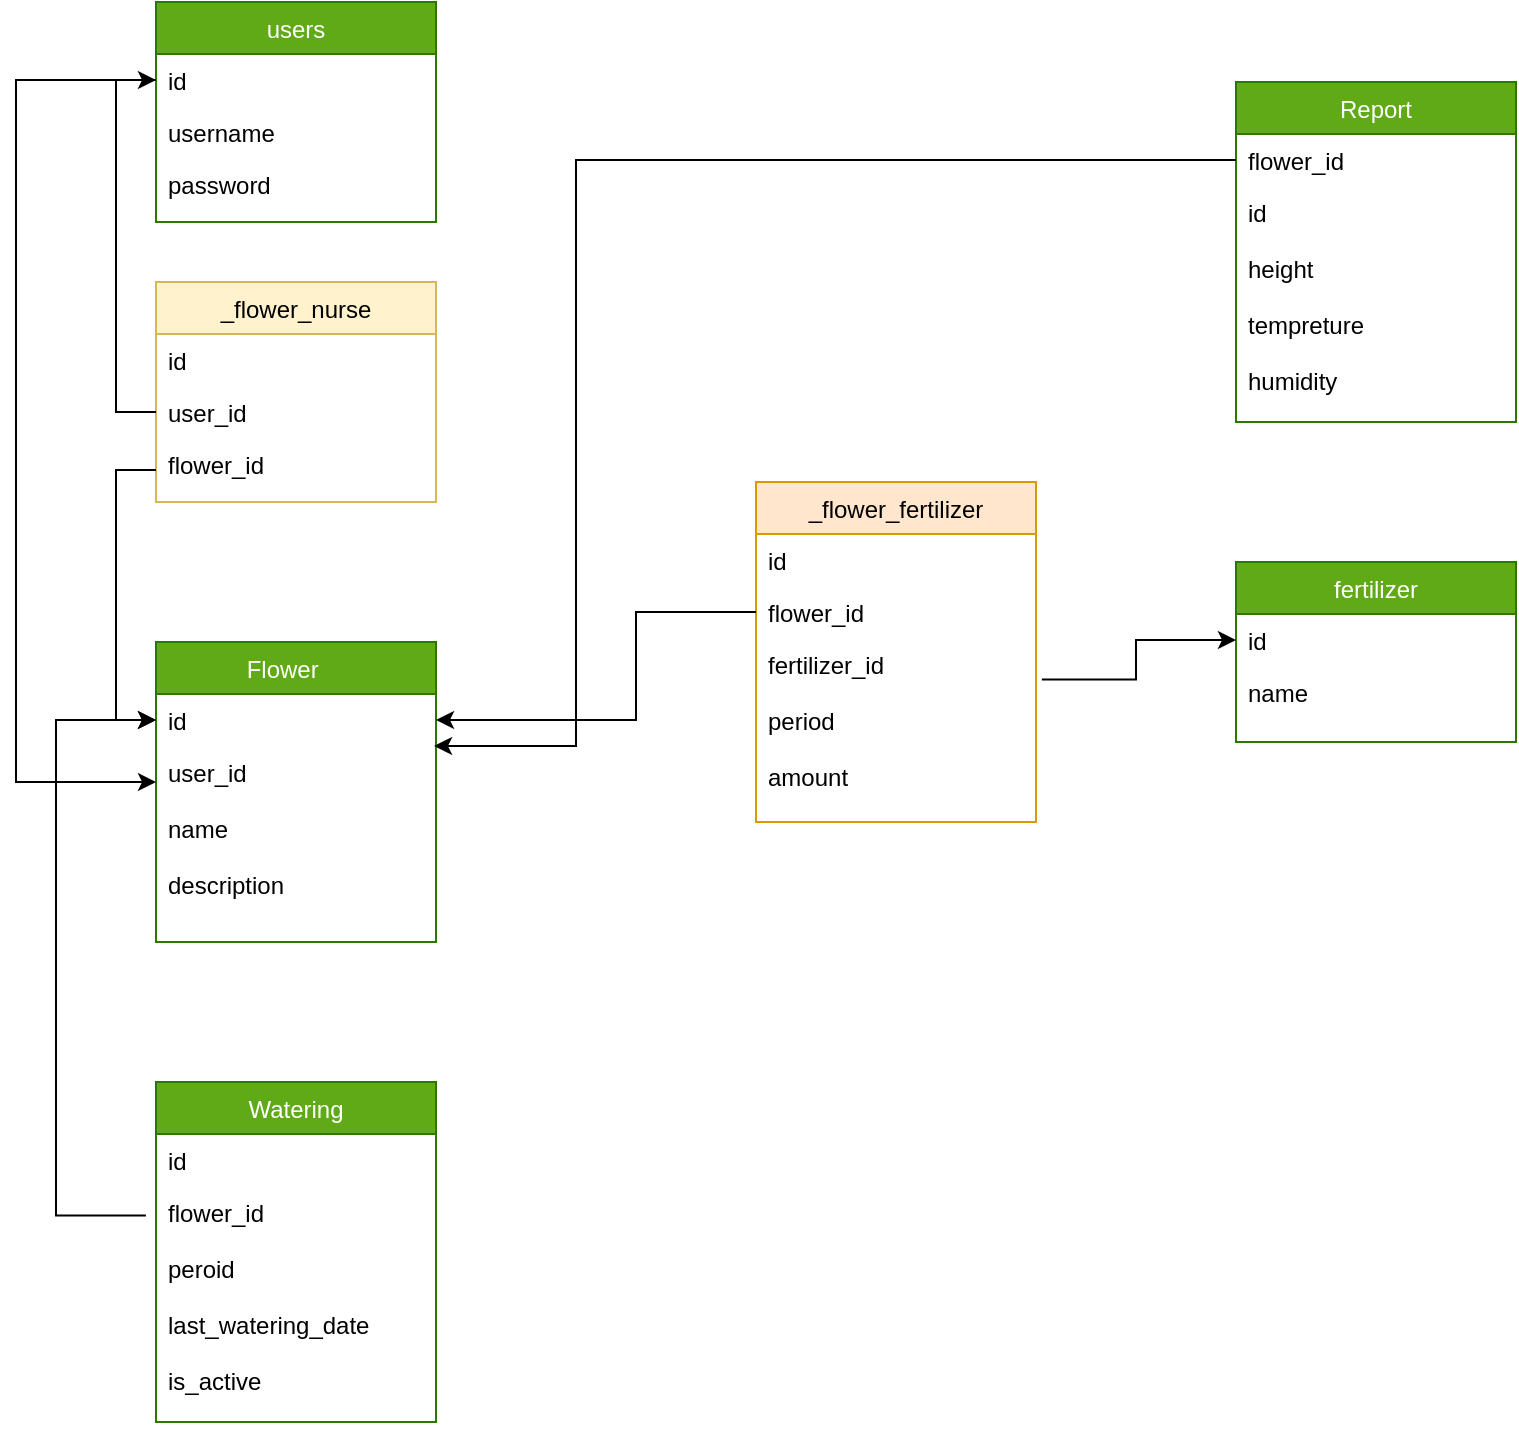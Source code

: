 <mxfile version="16.6.4" type="device"><diagram id="C5RBs43oDa-KdzZeNtuy" name="Page-1"><mxGraphModel dx="868" dy="481" grid="1" gridSize="10" guides="1" tooltips="1" connect="1" arrows="1" fold="1" page="1" pageScale="1" pageWidth="827" pageHeight="1169" math="0" shadow="0"><root><mxCell id="WIyWlLk6GJQsqaUBKTNV-0"/><mxCell id="WIyWlLk6GJQsqaUBKTNV-1" parent="WIyWlLk6GJQsqaUBKTNV-0"/><mxCell id="7OMx_V0KcF4qJzkNnE-v-23" value="Flower    " style="swimlane;fontStyle=0;childLayout=stackLayout;horizontal=1;startSize=26;fillColor=#60a917;horizontalStack=0;resizeParent=1;resizeParentMax=0;resizeLast=0;collapsible=1;marginBottom=0;strokeColor=#2D7600;fontColor=#ffffff;" parent="WIyWlLk6GJQsqaUBKTNV-1" vertex="1"><mxGeometry x="110" y="340" width="140" height="150" as="geometry"/></mxCell><mxCell id="7OMx_V0KcF4qJzkNnE-v-24" value="id&#xA;&#xA;&#xA;user_id&#xA;&#xA;&#xA;&#xA;" style="text;strokeColor=none;fillColor=none;align=left;verticalAlign=top;spacingLeft=4;spacingRight=4;overflow=hidden;rotatable=0;points=[[0,0.5],[1,0.5]];portConstraint=eastwest;" parent="7OMx_V0KcF4qJzkNnE-v-23" vertex="1"><mxGeometry y="26" width="140" height="26" as="geometry"/></mxCell><mxCell id="7OMx_V0KcF4qJzkNnE-v-25" value="user_id&#xA;&#xA;name&#xA;&#xA;description" style="text;strokeColor=none;fillColor=none;align=left;verticalAlign=top;spacingLeft=4;spacingRight=4;overflow=hidden;rotatable=0;points=[[0,0.5],[1,0.5]];portConstraint=eastwest;" parent="7OMx_V0KcF4qJzkNnE-v-23" vertex="1"><mxGeometry y="52" width="140" height="98" as="geometry"/></mxCell><mxCell id="7OMx_V0KcF4qJzkNnE-v-27" value="Report" style="swimlane;fontStyle=0;childLayout=stackLayout;horizontal=1;startSize=26;fillColor=#60a917;horizontalStack=0;resizeParent=1;resizeParentMax=0;resizeLast=0;collapsible=1;marginBottom=0;strokeColor=#2D7600;fontColor=#ffffff;" parent="WIyWlLk6GJQsqaUBKTNV-1" vertex="1"><mxGeometry x="650" y="60" width="140" height="170" as="geometry"/></mxCell><mxCell id="7OMx_V0KcF4qJzkNnE-v-29" value="flower_id" style="text;strokeColor=none;fillColor=none;align=left;verticalAlign=top;spacingLeft=4;spacingRight=4;overflow=hidden;rotatable=0;points=[[0,0.5],[1,0.5]];portConstraint=eastwest;" parent="7OMx_V0KcF4qJzkNnE-v-27" vertex="1"><mxGeometry y="26" width="140" height="26" as="geometry"/></mxCell><mxCell id="7OMx_V0KcF4qJzkNnE-v-28" value="id" style="text;strokeColor=none;fillColor=none;align=left;verticalAlign=top;spacingLeft=4;spacingRight=4;overflow=hidden;rotatable=0;points=[[0,0.5],[1,0.5]];portConstraint=eastwest;" parent="7OMx_V0KcF4qJzkNnE-v-27" vertex="1"><mxGeometry y="52" width="140" height="28" as="geometry"/></mxCell><mxCell id="7OMx_V0KcF4qJzkNnE-v-30" value="height&#xA;&#xA;tempreture&#xA;&#xA;humidity&#xA;&#xA;&#xA;" style="text;strokeColor=none;fillColor=none;align=left;verticalAlign=top;spacingLeft=4;spacingRight=4;overflow=hidden;rotatable=0;points=[[0,0.5],[1,0.5]];portConstraint=eastwest;" parent="7OMx_V0KcF4qJzkNnE-v-27" vertex="1"><mxGeometry y="80" width="140" height="90" as="geometry"/></mxCell><mxCell id="7OMx_V0KcF4qJzkNnE-v-32" value="Watering" style="swimlane;fontStyle=0;childLayout=stackLayout;horizontal=1;startSize=26;fillColor=#60a917;horizontalStack=0;resizeParent=1;resizeParentMax=0;resizeLast=0;collapsible=1;marginBottom=0;strokeColor=#2D7600;fontColor=#ffffff;" parent="WIyWlLk6GJQsqaUBKTNV-1" vertex="1"><mxGeometry x="110" y="560" width="140" height="170" as="geometry"/></mxCell><mxCell id="7OMx_V0KcF4qJzkNnE-v-33" value="id&#xA;&#xA;&#xA;" style="text;strokeColor=none;fillColor=none;align=left;verticalAlign=top;spacingLeft=4;spacingRight=4;overflow=hidden;rotatable=0;points=[[0,0.5],[1,0.5]];portConstraint=eastwest;" parent="7OMx_V0KcF4qJzkNnE-v-32" vertex="1"><mxGeometry y="26" width="140" height="26" as="geometry"/></mxCell><mxCell id="7OMx_V0KcF4qJzkNnE-v-34" value="flower_id&#xA;&#xA;peroid&#xA;&#xA;last_watering_date&#xA;&#xA;is_active&#xA;" style="text;strokeColor=none;fillColor=none;align=left;verticalAlign=top;spacingLeft=4;spacingRight=4;overflow=hidden;rotatable=0;points=[[0,0.5],[1,0.5]];portConstraint=eastwest;" parent="7OMx_V0KcF4qJzkNnE-v-32" vertex="1"><mxGeometry y="52" width="140" height="118" as="geometry"/></mxCell><mxCell id="ZeU_xp0gggnOBlujm-3x-4" value="fertilizer" style="swimlane;fontStyle=0;childLayout=stackLayout;horizontal=1;startSize=26;fillColor=#60a917;horizontalStack=0;resizeParent=1;resizeParentMax=0;resizeLast=0;collapsible=1;marginBottom=0;strokeColor=#2D7600;fontColor=#ffffff;" parent="WIyWlLk6GJQsqaUBKTNV-1" vertex="1"><mxGeometry x="650" y="300" width="140" height="90" as="geometry"/></mxCell><mxCell id="ZeU_xp0gggnOBlujm-3x-5" value="id" style="text;strokeColor=none;fillColor=none;align=left;verticalAlign=top;spacingLeft=4;spacingRight=4;overflow=hidden;rotatable=0;points=[[0,0.5],[1,0.5]];portConstraint=eastwest;" parent="ZeU_xp0gggnOBlujm-3x-4" vertex="1"><mxGeometry y="26" width="140" height="26" as="geometry"/></mxCell><mxCell id="ZeU_xp0gggnOBlujm-3x-6" value="name" style="text;strokeColor=none;fillColor=none;align=left;verticalAlign=top;spacingLeft=4;spacingRight=4;overflow=hidden;rotatable=0;points=[[0,0.5],[1,0.5]];portConstraint=eastwest;" parent="ZeU_xp0gggnOBlujm-3x-4" vertex="1"><mxGeometry y="52" width="140" height="38" as="geometry"/></mxCell><mxCell id="ZeU_xp0gggnOBlujm-3x-8" value="_flower_fertilizer" style="swimlane;fontStyle=0;childLayout=stackLayout;horizontal=1;startSize=26;fillColor=#ffe6cc;horizontalStack=0;resizeParent=1;resizeParentMax=0;resizeLast=0;collapsible=1;marginBottom=0;strokeColor=#d79b00;" parent="WIyWlLk6GJQsqaUBKTNV-1" vertex="1"><mxGeometry x="410" y="260" width="140" height="170" as="geometry"/></mxCell><mxCell id="ZeU_xp0gggnOBlujm-3x-9" value="id" style="text;strokeColor=none;fillColor=none;align=left;verticalAlign=top;spacingLeft=4;spacingRight=4;overflow=hidden;rotatable=0;points=[[0,0.5],[1,0.5]];portConstraint=eastwest;" parent="ZeU_xp0gggnOBlujm-3x-8" vertex="1"><mxGeometry y="26" width="140" height="26" as="geometry"/></mxCell><mxCell id="ZeU_xp0gggnOBlujm-3x-10" value="flower_id" style="text;strokeColor=none;fillColor=none;align=left;verticalAlign=top;spacingLeft=4;spacingRight=4;overflow=hidden;rotatable=0;points=[[0,0.5],[1,0.5]];portConstraint=eastwest;" parent="ZeU_xp0gggnOBlujm-3x-8" vertex="1"><mxGeometry y="52" width="140" height="26" as="geometry"/></mxCell><mxCell id="ZeU_xp0gggnOBlujm-3x-11" value="fertilizer_id&#xA;&#xA;period&#xA;&#xA;amount&#xA;" style="text;strokeColor=none;fillColor=none;align=left;verticalAlign=top;spacingLeft=4;spacingRight=4;overflow=hidden;rotatable=0;points=[[0,0.5],[1,0.5]];portConstraint=eastwest;" parent="ZeU_xp0gggnOBlujm-3x-8" vertex="1"><mxGeometry y="78" width="140" height="92" as="geometry"/></mxCell><mxCell id="ZeU_xp0gggnOBlujm-3x-13" value="" style="edgeStyle=elbowEdgeStyle;elbow=horizontal;endArrow=classic;html=1;rounded=0;entryX=1;entryY=0.5;entryDx=0;entryDy=0;exitX=0;exitY=0.5;exitDx=0;exitDy=0;" parent="WIyWlLk6GJQsqaUBKTNV-1" source="ZeU_xp0gggnOBlujm-3x-10" target="7OMx_V0KcF4qJzkNnE-v-24" edge="1"><mxGeometry width="50" height="50" relative="1" as="geometry"><mxPoint x="390" y="270" as="sourcePoint"/><mxPoint x="350" y="110" as="targetPoint"/><Array as="points"><mxPoint x="350" y="350"/><mxPoint x="330" y="320"/><mxPoint x="320" y="270"/><mxPoint x="310" y="220"/><mxPoint x="300" y="190"/><mxPoint x="350" y="270"/><mxPoint x="340" y="190"/></Array></mxGeometry></mxCell><mxCell id="ZeU_xp0gggnOBlujm-3x-15" value="" style="edgeStyle=orthogonalEdgeStyle;elbow=horizontal;endArrow=classic;html=1;rounded=0;exitX=1.021;exitY=0.226;exitDx=0;exitDy=0;entryX=0;entryY=0.5;entryDx=0;entryDy=0;exitPerimeter=0;" parent="WIyWlLk6GJQsqaUBKTNV-1" source="ZeU_xp0gggnOBlujm-3x-11" target="ZeU_xp0gggnOBlujm-3x-5" edge="1"><mxGeometry width="50" height="50" relative="1" as="geometry"><mxPoint x="440" y="220" as="sourcePoint"/><mxPoint x="390" y="270" as="targetPoint"/></mxGeometry></mxCell><mxCell id="ZeU_xp0gggnOBlujm-3x-17" value="" style="edgeStyle=elbowEdgeStyle;elbow=horizontal;endArrow=classic;html=1;rounded=0;exitX=-0.036;exitY=0.125;exitDx=0;exitDy=0;exitPerimeter=0;entryX=0;entryY=0.5;entryDx=0;entryDy=0;" parent="WIyWlLk6GJQsqaUBKTNV-1" source="7OMx_V0KcF4qJzkNnE-v-34" target="7OMx_V0KcF4qJzkNnE-v-24" edge="1"><mxGeometry width="50" height="50" relative="1" as="geometry"><mxPoint x="240" y="270" as="sourcePoint"/><mxPoint x="60" y="110" as="targetPoint"/><Array as="points"><mxPoint x="60" y="250"/></Array></mxGeometry></mxCell><mxCell id="FKolw7XWRWXcD-xyYLu4-0" value="users" style="swimlane;fontStyle=0;childLayout=stackLayout;horizontal=1;startSize=26;fillColor=#60a917;horizontalStack=0;resizeParent=1;resizeParentMax=0;resizeLast=0;collapsible=1;marginBottom=0;fontColor=#ffffff;strokeColor=#2D7600;" parent="WIyWlLk6GJQsqaUBKTNV-1" vertex="1"><mxGeometry x="110" y="20" width="140" height="110" as="geometry"/></mxCell><mxCell id="FKolw7XWRWXcD-xyYLu4-2" value="id" style="text;strokeColor=none;fillColor=none;align=left;verticalAlign=top;spacingLeft=4;spacingRight=4;overflow=hidden;rotatable=0;points=[[0,0.5],[1,0.5]];portConstraint=eastwest;" parent="FKolw7XWRWXcD-xyYLu4-0" vertex="1"><mxGeometry y="26" width="140" height="26" as="geometry"/></mxCell><mxCell id="FKolw7XWRWXcD-xyYLu4-1" value="username" style="text;strokeColor=none;fillColor=none;align=left;verticalAlign=top;spacingLeft=4;spacingRight=4;overflow=hidden;rotatable=0;points=[[0,0.5],[1,0.5]];portConstraint=eastwest;" parent="FKolw7XWRWXcD-xyYLu4-0" vertex="1"><mxGeometry y="52" width="140" height="26" as="geometry"/></mxCell><mxCell id="FKolw7XWRWXcD-xyYLu4-3" value="password" style="text;strokeColor=none;fillColor=none;align=left;verticalAlign=top;spacingLeft=4;spacingRight=4;overflow=hidden;rotatable=0;points=[[0,0.5],[1,0.5]];portConstraint=eastwest;" parent="FKolw7XWRWXcD-xyYLu4-0" vertex="1"><mxGeometry y="78" width="140" height="32" as="geometry"/></mxCell><mxCell id="ZeU_xp0gggnOBlujm-3x-16" value="" style="edgeStyle=elbowEdgeStyle;elbow=horizontal;endArrow=classic;html=1;rounded=0;entryX=0.993;entryY=0;entryDx=0;entryDy=0;entryPerimeter=0;" parent="WIyWlLk6GJQsqaUBKTNV-1" source="7OMx_V0KcF4qJzkNnE-v-29" target="7OMx_V0KcF4qJzkNnE-v-25" edge="1"><mxGeometry width="50" height="50" relative="1" as="geometry"><mxPoint x="440" y="210" as="sourcePoint"/><mxPoint x="260" y="310" as="targetPoint"/><Array as="points"><mxPoint x="320" y="200"/><mxPoint x="400" y="60"/><mxPoint x="350" y="50"/><mxPoint x="350" y="60"/><mxPoint x="330" y="60"/><mxPoint x="290" y="160"/></Array></mxGeometry></mxCell><mxCell id="FKolw7XWRWXcD-xyYLu4-6" style="edgeStyle=orthogonalEdgeStyle;rounded=0;orthogonalLoop=1;jettySize=auto;html=1;" parent="WIyWlLk6GJQsqaUBKTNV-1" source="FKolw7XWRWXcD-xyYLu4-2" edge="1"><mxGeometry relative="1" as="geometry"><mxPoint x="110" y="410" as="targetPoint"/><Array as="points"><mxPoint x="40" y="59"/><mxPoint x="40" y="410"/></Array></mxGeometry></mxCell><mxCell id="3qCQRPbvnpaZI--5KPYq-0" value="_flower_nurse" style="swimlane;fontStyle=0;childLayout=stackLayout;horizontal=1;startSize=26;fillColor=#fff2cc;horizontalStack=0;resizeParent=1;resizeParentMax=0;resizeLast=0;collapsible=1;marginBottom=0;strokeColor=#d6b656;" parent="WIyWlLk6GJQsqaUBKTNV-1" vertex="1"><mxGeometry x="110" y="160" width="140" height="110" as="geometry"/></mxCell><mxCell id="3qCQRPbvnpaZI--5KPYq-1" value="id" style="text;strokeColor=none;fillColor=none;align=left;verticalAlign=top;spacingLeft=4;spacingRight=4;overflow=hidden;rotatable=0;points=[[0,0.5],[1,0.5]];portConstraint=eastwest;" parent="3qCQRPbvnpaZI--5KPYq-0" vertex="1"><mxGeometry y="26" width="140" height="26" as="geometry"/></mxCell><mxCell id="3qCQRPbvnpaZI--5KPYq-2" value="user_id" style="text;strokeColor=none;fillColor=none;align=left;verticalAlign=top;spacingLeft=4;spacingRight=4;overflow=hidden;rotatable=0;points=[[0,0.5],[1,0.5]];portConstraint=eastwest;" parent="3qCQRPbvnpaZI--5KPYq-0" vertex="1"><mxGeometry y="52" width="140" height="26" as="geometry"/></mxCell><mxCell id="3qCQRPbvnpaZI--5KPYq-3" value="flower_id&#xA;" style="text;strokeColor=none;fillColor=none;align=left;verticalAlign=top;spacingLeft=4;spacingRight=4;overflow=hidden;rotatable=0;points=[[0,0.5],[1,0.5]];portConstraint=eastwest;" parent="3qCQRPbvnpaZI--5KPYq-0" vertex="1"><mxGeometry y="78" width="140" height="32" as="geometry"/></mxCell><mxCell id="3qCQRPbvnpaZI--5KPYq-5" style="edgeStyle=orthogonalEdgeStyle;rounded=0;orthogonalLoop=1;jettySize=auto;html=1;entryX=0;entryY=0.5;entryDx=0;entryDy=0;" parent="WIyWlLk6GJQsqaUBKTNV-1" source="3qCQRPbvnpaZI--5KPYq-2" target="FKolw7XWRWXcD-xyYLu4-2" edge="1"><mxGeometry relative="1" as="geometry"/></mxCell><mxCell id="3qCQRPbvnpaZI--5KPYq-7" style="edgeStyle=orthogonalEdgeStyle;rounded=0;orthogonalLoop=1;jettySize=auto;html=1;exitX=0;exitY=0.5;exitDx=0;exitDy=0;entryX=0;entryY=0.5;entryDx=0;entryDy=0;" parent="WIyWlLk6GJQsqaUBKTNV-1" source="3qCQRPbvnpaZI--5KPYq-3" target="7OMx_V0KcF4qJzkNnE-v-24" edge="1"><mxGeometry relative="1" as="geometry"/></mxCell></root></mxGraphModel></diagram></mxfile>